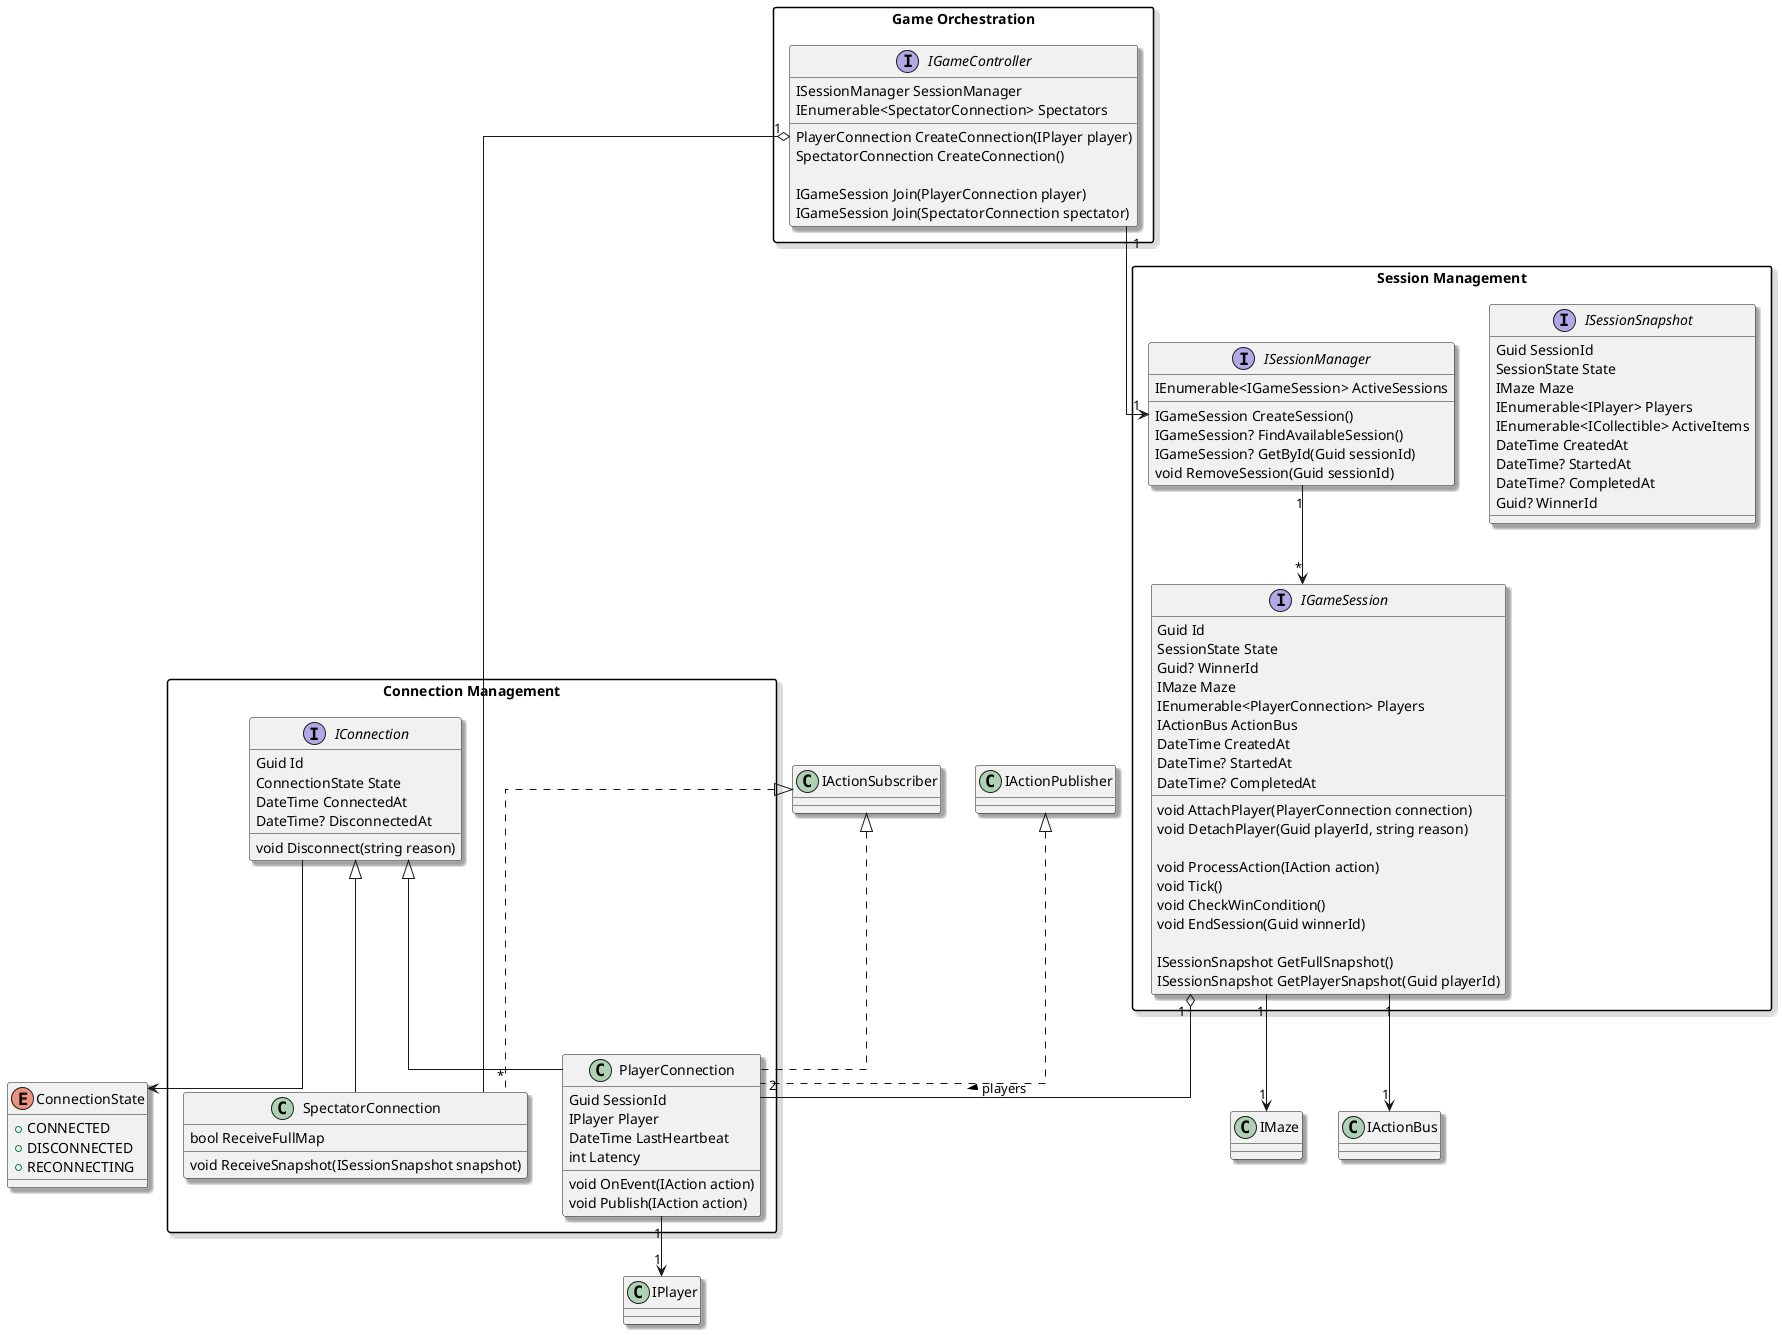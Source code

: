 @startuml MazeRunner-Network
'
' Översikt: Nätverksarkitektur och sessionshantering
' Detta diagram visar hur spelare och åskådare ansluter till systemet.
' PlayerConnection implementerar både IActionSubscriber och IActionPublisher för
' tvåvägskommunikation via sessionens action bus. SpectatorConnection får periodiska
' snapshots av alla aktiva sessioner för att visa fullständig överblick på storskärm.
' Varje session har sin egen isolerade action bus för oberoende 2-spelar-matcher.
'
skinparam packageStyle rectangle
skinparam shadowing true
skinparam linetype ortho
skinparam defaultFontName Arial

enum ConnectionState {
    + CONNECTED
    + DISCONNECTED
    + RECONNECTING
}

package "Connection Management" {
    interface IConnection {
        Guid Id
        ConnectionState State
        DateTime ConnectedAt
        DateTime? DisconnectedAt
        void Disconnect(string reason)
    }

    class PlayerConnection {
        Guid SessionId
        IPlayer Player
        DateTime LastHeartbeat
        int Latency
        void OnEvent(IAction action)
        void Publish(IAction action)
    }

    class SpectatorConnection {
        bool ReceiveFullMap
        void ReceiveSnapshot(ISessionSnapshot snapshot)
    }
}

package "Session Management" {
    interface ISessionSnapshot {
        Guid SessionId
        SessionState State
        IMaze Maze
        IEnumerable<IPlayer> Players
        IEnumerable<ICollectible> ActiveItems
        DateTime CreatedAt
        DateTime? StartedAt
        DateTime? CompletedAt
        Guid? WinnerId
    }

    interface IGameSession {
        Guid Id
        SessionState State
        Guid? WinnerId
        IMaze Maze
        IEnumerable<PlayerConnection> Players
        IActionBus ActionBus
        DateTime CreatedAt
        DateTime? StartedAt
        DateTime? CompletedAt

        void AttachPlayer(PlayerConnection connection)
        void DetachPlayer(Guid playerId, string reason)

        void ProcessAction(IAction action)
        void Tick()
        void CheckWinCondition()
        void EndSession(Guid winnerId)

        ISessionSnapshot GetFullSnapshot()
        ISessionSnapshot GetPlayerSnapshot(Guid playerId)
    }

    interface ISessionManager {
        IEnumerable<IGameSession> ActiveSessions
        IGameSession CreateSession()
        IGameSession? FindAvailableSession()
        IGameSession? GetById(Guid sessionId)
        void RemoveSession(Guid sessionId)
    }
}

package "Game Orchestration" {
    interface IGameController {
        ISessionManager SessionManager
        IEnumerable<SpectatorConnection> Spectators
        
        PlayerConnection CreateConnection(IPlayer player)
        SpectatorConnection CreateConnection()

        IGameSession Join(PlayerConnection player)
        IGameSession Join(SpectatorConnection spectator)
    }
}

IConnection <|-- PlayerConnection
IConnection <|-- SpectatorConnection

IActionSubscriber <|.. PlayerConnection
IActionPublisher <|.. PlayerConnection
IActionSubscriber <|.. SpectatorConnection

IGameController "1" --> "1" ISessionManager
IGameController "1" o-- "*" SpectatorConnection

ISessionManager "1" --> "*" IGameSession

IGameSession "1" o-- "2" PlayerConnection : players >
IGameSession "1" --> "1" IActionBus
IGameSession "1" --> "1" IMaze

PlayerConnection "1" --> "1" IPlayer
IConnection --> ConnectionState

@enduml